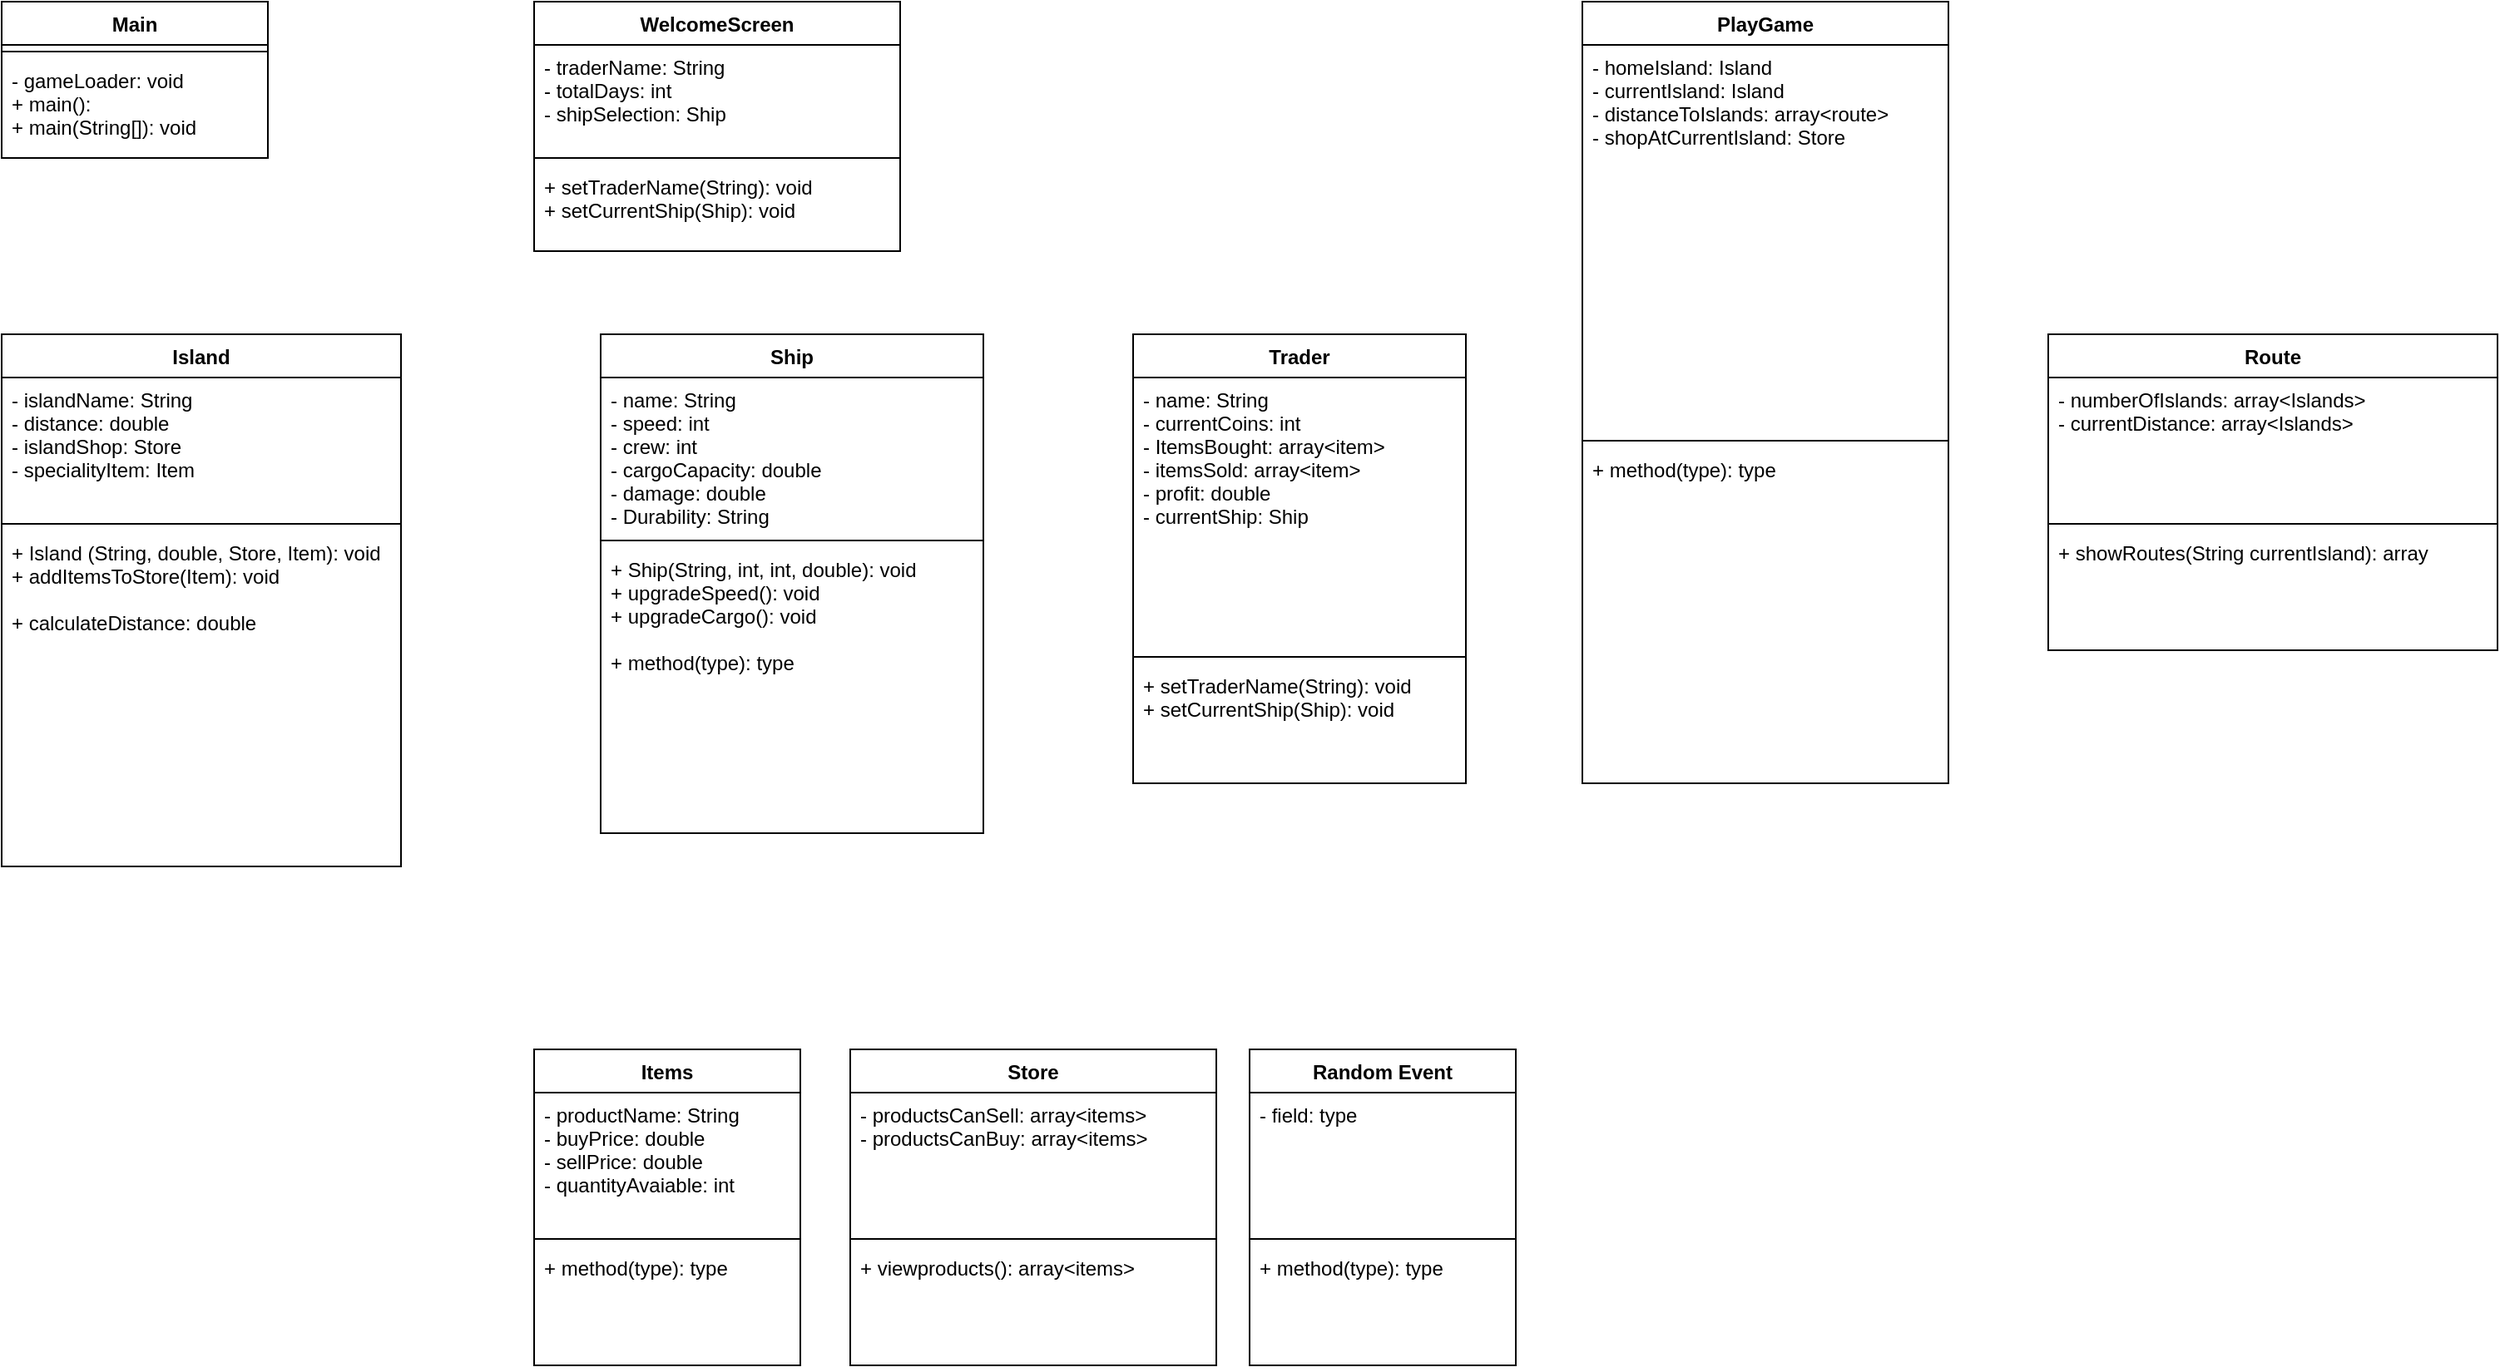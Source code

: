 <mxfile version="14.5.10" type="device"><diagram id="Uxs5dFDYE3vZf1aRm2PQ" name="Page-1"><mxGraphModel dx="870" dy="627" grid="1" gridSize="10" guides="1" tooltips="1" connect="1" arrows="0" fold="1" page="1" pageScale="1" pageWidth="1654" pageHeight="1169" math="0" shadow="0"><root><mxCell id="0"/><mxCell id="1" parent="0"/><mxCell id="Xtnt7EYKmV0R-FZD2zf4-1" value="Main" style="swimlane;fontStyle=1;align=center;verticalAlign=top;childLayout=stackLayout;horizontal=1;startSize=26;horizontalStack=0;resizeParent=1;resizeParentMax=0;resizeLast=0;collapsible=1;marginBottom=0;" parent="1" vertex="1"><mxGeometry x="20" y="10" width="160" height="94" as="geometry"/></mxCell><mxCell id="Xtnt7EYKmV0R-FZD2zf4-3" value="" style="line;strokeWidth=1;fillColor=none;align=left;verticalAlign=middle;spacingTop=-1;spacingLeft=3;spacingRight=3;rotatable=0;labelPosition=right;points=[];portConstraint=eastwest;" parent="Xtnt7EYKmV0R-FZD2zf4-1" vertex="1"><mxGeometry y="26" width="160" height="8" as="geometry"/></mxCell><mxCell id="Xtnt7EYKmV0R-FZD2zf4-4" value="- gameLoader: void&#10;+ main():&#10;+ main(String[]): void" style="text;strokeColor=none;fillColor=none;align=left;verticalAlign=top;spacingLeft=4;spacingRight=4;overflow=hidden;rotatable=0;points=[[0,0.5],[1,0.5]];portConstraint=eastwest;" parent="Xtnt7EYKmV0R-FZD2zf4-1" vertex="1"><mxGeometry y="34" width="160" height="60" as="geometry"/></mxCell><mxCell id="Xtnt7EYKmV0R-FZD2zf4-5" value="Island" style="swimlane;fontStyle=1;align=center;verticalAlign=top;childLayout=stackLayout;horizontal=1;startSize=26;horizontalStack=0;resizeParent=1;resizeParentMax=0;resizeLast=0;collapsible=1;marginBottom=0;" parent="1" vertex="1"><mxGeometry x="20" y="210" width="240" height="320" as="geometry"/></mxCell><mxCell id="Xtnt7EYKmV0R-FZD2zf4-6" value="- islandName: String&#10;- distance: double&#10;- islandShop: Store&#10;- specialityItem: Item" style="text;strokeColor=none;fillColor=none;align=left;verticalAlign=top;spacingLeft=4;spacingRight=4;overflow=hidden;rotatable=0;points=[[0,0.5],[1,0.5]];portConstraint=eastwest;" parent="Xtnt7EYKmV0R-FZD2zf4-5" vertex="1"><mxGeometry y="26" width="240" height="84" as="geometry"/></mxCell><mxCell id="Xtnt7EYKmV0R-FZD2zf4-7" value="" style="line;strokeWidth=1;fillColor=none;align=left;verticalAlign=middle;spacingTop=-1;spacingLeft=3;spacingRight=3;rotatable=0;labelPosition=right;points=[];portConstraint=eastwest;" parent="Xtnt7EYKmV0R-FZD2zf4-5" vertex="1"><mxGeometry y="110" width="240" height="8" as="geometry"/></mxCell><mxCell id="Xtnt7EYKmV0R-FZD2zf4-8" value="+ Island (String, double, Store, Item): void&#10;+ addItemsToStore(Item): void&#10;&#10;+ calculateDistance: double" style="text;strokeColor=none;fillColor=none;align=left;verticalAlign=top;spacingLeft=4;spacingRight=4;overflow=hidden;rotatable=0;points=[[0,0.5],[1,0.5]];portConstraint=eastwest;" parent="Xtnt7EYKmV0R-FZD2zf4-5" vertex="1"><mxGeometry y="118" width="240" height="202" as="geometry"/></mxCell><mxCell id="Xtnt7EYKmV0R-FZD2zf4-9" value="Ship" style="swimlane;fontStyle=1;align=center;verticalAlign=top;childLayout=stackLayout;horizontal=1;startSize=26;horizontalStack=0;resizeParent=1;resizeParentMax=0;resizeLast=0;collapsible=1;marginBottom=0;" parent="1" vertex="1"><mxGeometry x="380" y="210" width="230" height="300" as="geometry"/></mxCell><mxCell id="Xtnt7EYKmV0R-FZD2zf4-10" value="- name: String&#10;- speed: int&#10;- crew: int&#10;- cargoCapacity: double&#10;- damage: double&#10;- Durability: String" style="text;strokeColor=none;fillColor=none;align=left;verticalAlign=top;spacingLeft=4;spacingRight=4;overflow=hidden;rotatable=0;points=[[0,0.5],[1,0.5]];portConstraint=eastwest;" parent="Xtnt7EYKmV0R-FZD2zf4-9" vertex="1"><mxGeometry y="26" width="230" height="94" as="geometry"/></mxCell><mxCell id="Xtnt7EYKmV0R-FZD2zf4-11" value="" style="line;strokeWidth=1;fillColor=none;align=left;verticalAlign=middle;spacingTop=-1;spacingLeft=3;spacingRight=3;rotatable=0;labelPosition=right;points=[];portConstraint=eastwest;" parent="Xtnt7EYKmV0R-FZD2zf4-9" vertex="1"><mxGeometry y="120" width="230" height="8" as="geometry"/></mxCell><mxCell id="Xtnt7EYKmV0R-FZD2zf4-12" value="+ Ship(String, int, int, double): void&#10;+ upgradeSpeed(): void&#10;+ upgradeCargo(): void&#10;&#10;+ method(type): type" style="text;strokeColor=none;fillColor=none;align=left;verticalAlign=top;spacingLeft=4;spacingRight=4;overflow=hidden;rotatable=0;points=[[0,0.5],[1,0.5]];portConstraint=eastwest;" parent="Xtnt7EYKmV0R-FZD2zf4-9" vertex="1"><mxGeometry y="128" width="230" height="172" as="geometry"/></mxCell><mxCell id="Xtnt7EYKmV0R-FZD2zf4-17" value="Trader" style="swimlane;fontStyle=1;align=center;verticalAlign=top;childLayout=stackLayout;horizontal=1;startSize=26;horizontalStack=0;resizeParent=1;resizeParentMax=0;resizeLast=0;collapsible=1;marginBottom=0;" parent="1" vertex="1"><mxGeometry x="700" y="210" width="200" height="270" as="geometry"/></mxCell><mxCell id="Xtnt7EYKmV0R-FZD2zf4-18" value="- name: String&#10;- currentCoins: int&#10;- ItemsBought: array&lt;item&gt;&#10;- itemsSold: array&lt;item&gt;&#10;- profit: double&#10;- currentShip: Ship" style="text;strokeColor=none;fillColor=none;align=left;verticalAlign=top;spacingLeft=4;spacingRight=4;overflow=hidden;rotatable=0;points=[[0,0.5],[1,0.5]];portConstraint=eastwest;" parent="Xtnt7EYKmV0R-FZD2zf4-17" vertex="1"><mxGeometry y="26" width="200" height="164" as="geometry"/></mxCell><mxCell id="Xtnt7EYKmV0R-FZD2zf4-19" value="" style="line;strokeWidth=1;fillColor=none;align=left;verticalAlign=middle;spacingTop=-1;spacingLeft=3;spacingRight=3;rotatable=0;labelPosition=right;points=[];portConstraint=eastwest;" parent="Xtnt7EYKmV0R-FZD2zf4-17" vertex="1"><mxGeometry y="190" width="200" height="8" as="geometry"/></mxCell><mxCell id="Xtnt7EYKmV0R-FZD2zf4-20" value="+ setTraderName(String): void&#10;+ setCurrentShip(Ship): void" style="text;strokeColor=none;fillColor=none;align=left;verticalAlign=top;spacingLeft=4;spacingRight=4;overflow=hidden;rotatable=0;points=[[0,0.5],[1,0.5]];portConstraint=eastwest;" parent="Xtnt7EYKmV0R-FZD2zf4-17" vertex="1"><mxGeometry y="198" width="200" height="72" as="geometry"/></mxCell><mxCell id="Xtnt7EYKmV0R-FZD2zf4-21" value="Items" style="swimlane;fontStyle=1;align=center;verticalAlign=top;childLayout=stackLayout;horizontal=1;startSize=26;horizontalStack=0;resizeParent=1;resizeParentMax=0;resizeLast=0;collapsible=1;marginBottom=0;" parent="1" vertex="1"><mxGeometry x="340" y="640" width="160" height="190" as="geometry"/></mxCell><mxCell id="Xtnt7EYKmV0R-FZD2zf4-22" value="- productName: String&#10;- buyPrice: double&#10;- sellPrice: double&#10;- quantityAvaiable: int" style="text;strokeColor=none;fillColor=none;align=left;verticalAlign=top;spacingLeft=4;spacingRight=4;overflow=hidden;rotatable=0;points=[[0,0.5],[1,0.5]];portConstraint=eastwest;" parent="Xtnt7EYKmV0R-FZD2zf4-21" vertex="1"><mxGeometry y="26" width="160" height="84" as="geometry"/></mxCell><mxCell id="Xtnt7EYKmV0R-FZD2zf4-23" value="" style="line;strokeWidth=1;fillColor=none;align=left;verticalAlign=middle;spacingTop=-1;spacingLeft=3;spacingRight=3;rotatable=0;labelPosition=right;points=[];portConstraint=eastwest;" parent="Xtnt7EYKmV0R-FZD2zf4-21" vertex="1"><mxGeometry y="110" width="160" height="8" as="geometry"/></mxCell><mxCell id="Xtnt7EYKmV0R-FZD2zf4-24" value="+ method(type): type" style="text;strokeColor=none;fillColor=none;align=left;verticalAlign=top;spacingLeft=4;spacingRight=4;overflow=hidden;rotatable=0;points=[[0,0.5],[1,0.5]];portConstraint=eastwest;" parent="Xtnt7EYKmV0R-FZD2zf4-21" vertex="1"><mxGeometry y="118" width="160" height="72" as="geometry"/></mxCell><mxCell id="Xtnt7EYKmV0R-FZD2zf4-25" value="WelcomeScreen" style="swimlane;fontStyle=1;align=center;verticalAlign=top;childLayout=stackLayout;horizontal=1;startSize=26;horizontalStack=0;resizeParent=1;resizeParentMax=0;resizeLast=0;collapsible=1;marginBottom=0;" parent="1" vertex="1"><mxGeometry x="340" y="10" width="220" height="150" as="geometry"/></mxCell><mxCell id="Xtnt7EYKmV0R-FZD2zf4-26" value="- traderName: String&#10;- totalDays: int&#10;- shipSelection: Ship" style="text;strokeColor=none;fillColor=none;align=left;verticalAlign=top;spacingLeft=4;spacingRight=4;overflow=hidden;rotatable=0;points=[[0,0.5],[1,0.5]];portConstraint=eastwest;" parent="Xtnt7EYKmV0R-FZD2zf4-25" vertex="1"><mxGeometry y="26" width="220" height="64" as="geometry"/></mxCell><mxCell id="Xtnt7EYKmV0R-FZD2zf4-27" value="" style="line;strokeWidth=1;fillColor=none;align=left;verticalAlign=middle;spacingTop=-1;spacingLeft=3;spacingRight=3;rotatable=0;labelPosition=right;points=[];portConstraint=eastwest;" parent="Xtnt7EYKmV0R-FZD2zf4-25" vertex="1"><mxGeometry y="90" width="220" height="8" as="geometry"/></mxCell><mxCell id="Xtnt7EYKmV0R-FZD2zf4-28" value="+ setTraderName(String): void&#10;+ setCurrentShip(Ship): void" style="text;strokeColor=none;fillColor=none;align=left;verticalAlign=top;spacingLeft=4;spacingRight=4;overflow=hidden;rotatable=0;points=[[0,0.5],[1,0.5]];portConstraint=eastwest;" parent="Xtnt7EYKmV0R-FZD2zf4-25" vertex="1"><mxGeometry y="98" width="220" height="52" as="geometry"/></mxCell><mxCell id="Xtnt7EYKmV0R-FZD2zf4-29" value="Store" style="swimlane;fontStyle=1;align=center;verticalAlign=top;childLayout=stackLayout;horizontal=1;startSize=26;horizontalStack=0;resizeParent=1;resizeParentMax=0;resizeLast=0;collapsible=1;marginBottom=0;" parent="1" vertex="1"><mxGeometry x="530" y="640" width="220" height="190" as="geometry"/></mxCell><mxCell id="Xtnt7EYKmV0R-FZD2zf4-30" value="- productsCanSell: array&lt;items&gt;&#10;- productsCanBuy: array&lt;items&gt;&#10;" style="text;strokeColor=none;fillColor=none;align=left;verticalAlign=top;spacingLeft=4;spacingRight=4;overflow=hidden;rotatable=0;points=[[0,0.5],[1,0.5]];portConstraint=eastwest;" parent="Xtnt7EYKmV0R-FZD2zf4-29" vertex="1"><mxGeometry y="26" width="220" height="84" as="geometry"/></mxCell><mxCell id="Xtnt7EYKmV0R-FZD2zf4-31" value="" style="line;strokeWidth=1;fillColor=none;align=left;verticalAlign=middle;spacingTop=-1;spacingLeft=3;spacingRight=3;rotatable=0;labelPosition=right;points=[];portConstraint=eastwest;" parent="Xtnt7EYKmV0R-FZD2zf4-29" vertex="1"><mxGeometry y="110" width="220" height="8" as="geometry"/></mxCell><mxCell id="Xtnt7EYKmV0R-FZD2zf4-32" value="+ viewproducts(): array&lt;items&gt;&#10;" style="text;strokeColor=none;fillColor=none;align=left;verticalAlign=top;spacingLeft=4;spacingRight=4;overflow=hidden;rotatable=0;points=[[0,0.5],[1,0.5]];portConstraint=eastwest;" parent="Xtnt7EYKmV0R-FZD2zf4-29" vertex="1"><mxGeometry y="118" width="220" height="72" as="geometry"/></mxCell><mxCell id="Xtnt7EYKmV0R-FZD2zf4-33" value="Route" style="swimlane;fontStyle=1;align=center;verticalAlign=top;childLayout=stackLayout;horizontal=1;startSize=26;horizontalStack=0;resizeParent=1;resizeParentMax=0;resizeLast=0;collapsible=1;marginBottom=0;" parent="1" vertex="1"><mxGeometry x="1250" y="210" width="270" height="190" as="geometry"/></mxCell><mxCell id="Xtnt7EYKmV0R-FZD2zf4-34" value="- numberOfIslands: array&lt;Islands&gt;&#10;- currentDistance: array&lt;Islands&gt;&#10;" style="text;strokeColor=none;fillColor=none;align=left;verticalAlign=top;spacingLeft=4;spacingRight=4;overflow=hidden;rotatable=0;points=[[0,0.5],[1,0.5]];portConstraint=eastwest;" parent="Xtnt7EYKmV0R-FZD2zf4-33" vertex="1"><mxGeometry y="26" width="270" height="84" as="geometry"/></mxCell><mxCell id="Xtnt7EYKmV0R-FZD2zf4-35" value="" style="line;strokeWidth=1;fillColor=none;align=left;verticalAlign=middle;spacingTop=-1;spacingLeft=3;spacingRight=3;rotatable=0;labelPosition=right;points=[];portConstraint=eastwest;" parent="Xtnt7EYKmV0R-FZD2zf4-33" vertex="1"><mxGeometry y="110" width="270" height="8" as="geometry"/></mxCell><mxCell id="Xtnt7EYKmV0R-FZD2zf4-36" value="+ showRoutes(String currentIsland): array" style="text;strokeColor=none;fillColor=none;align=left;verticalAlign=top;spacingLeft=4;spacingRight=4;overflow=hidden;rotatable=0;points=[[0,0.5],[1,0.5]];portConstraint=eastwest;" parent="Xtnt7EYKmV0R-FZD2zf4-33" vertex="1"><mxGeometry y="118" width="270" height="72" as="geometry"/></mxCell><mxCell id="Xtnt7EYKmV0R-FZD2zf4-37" value="Random Event" style="swimlane;fontStyle=1;align=center;verticalAlign=top;childLayout=stackLayout;horizontal=1;startSize=26;horizontalStack=0;resizeParent=1;resizeParentMax=0;resizeLast=0;collapsible=1;marginBottom=0;" parent="1" vertex="1"><mxGeometry x="770" y="640" width="160" height="190" as="geometry"/></mxCell><mxCell id="Xtnt7EYKmV0R-FZD2zf4-38" value="- field: type" style="text;strokeColor=none;fillColor=none;align=left;verticalAlign=top;spacingLeft=4;spacingRight=4;overflow=hidden;rotatable=0;points=[[0,0.5],[1,0.5]];portConstraint=eastwest;" parent="Xtnt7EYKmV0R-FZD2zf4-37" vertex="1"><mxGeometry y="26" width="160" height="84" as="geometry"/></mxCell><mxCell id="Xtnt7EYKmV0R-FZD2zf4-39" value="" style="line;strokeWidth=1;fillColor=none;align=left;verticalAlign=middle;spacingTop=-1;spacingLeft=3;spacingRight=3;rotatable=0;labelPosition=right;points=[];portConstraint=eastwest;" parent="Xtnt7EYKmV0R-FZD2zf4-37" vertex="1"><mxGeometry y="110" width="160" height="8" as="geometry"/></mxCell><mxCell id="Xtnt7EYKmV0R-FZD2zf4-40" value="+ method(type): type" style="text;strokeColor=none;fillColor=none;align=left;verticalAlign=top;spacingLeft=4;spacingRight=4;overflow=hidden;rotatable=0;points=[[0,0.5],[1,0.5]];portConstraint=eastwest;" parent="Xtnt7EYKmV0R-FZD2zf4-37" vertex="1"><mxGeometry y="118" width="160" height="72" as="geometry"/></mxCell><mxCell id="Xtnt7EYKmV0R-FZD2zf4-50" value="PlayGame" style="swimlane;fontStyle=1;align=center;verticalAlign=top;childLayout=stackLayout;horizontal=1;startSize=26;horizontalStack=0;resizeParent=1;resizeParentMax=0;resizeLast=0;collapsible=1;marginBottom=0;" parent="1" vertex="1"><mxGeometry x="970" y="10" width="220" height="470" as="geometry"/></mxCell><mxCell id="Xtnt7EYKmV0R-FZD2zf4-51" value="- homeIsland: Island&#10;- currentIsland: Island&#10;- distanceToIslands: array&lt;route&gt;&#10;- shopAtCurrentIsland: Store" style="text;strokeColor=none;fillColor=none;align=left;verticalAlign=top;spacingLeft=4;spacingRight=4;overflow=hidden;rotatable=0;points=[[0,0.5],[1,0.5]];portConstraint=eastwest;" parent="Xtnt7EYKmV0R-FZD2zf4-50" vertex="1"><mxGeometry y="26" width="220" height="234" as="geometry"/></mxCell><mxCell id="Xtnt7EYKmV0R-FZD2zf4-52" value="" style="line;strokeWidth=1;fillColor=none;align=left;verticalAlign=middle;spacingTop=-1;spacingLeft=3;spacingRight=3;rotatable=0;labelPosition=right;points=[];portConstraint=eastwest;" parent="Xtnt7EYKmV0R-FZD2zf4-50" vertex="1"><mxGeometry y="260" width="220" height="8" as="geometry"/></mxCell><mxCell id="Xtnt7EYKmV0R-FZD2zf4-53" value="+ method(type): type" style="text;strokeColor=none;fillColor=none;align=left;verticalAlign=top;spacingLeft=4;spacingRight=4;overflow=hidden;rotatable=0;points=[[0,0.5],[1,0.5]];portConstraint=eastwest;" parent="Xtnt7EYKmV0R-FZD2zf4-50" vertex="1"><mxGeometry y="268" width="220" height="202" as="geometry"/></mxCell></root></mxGraphModel></diagram></mxfile>